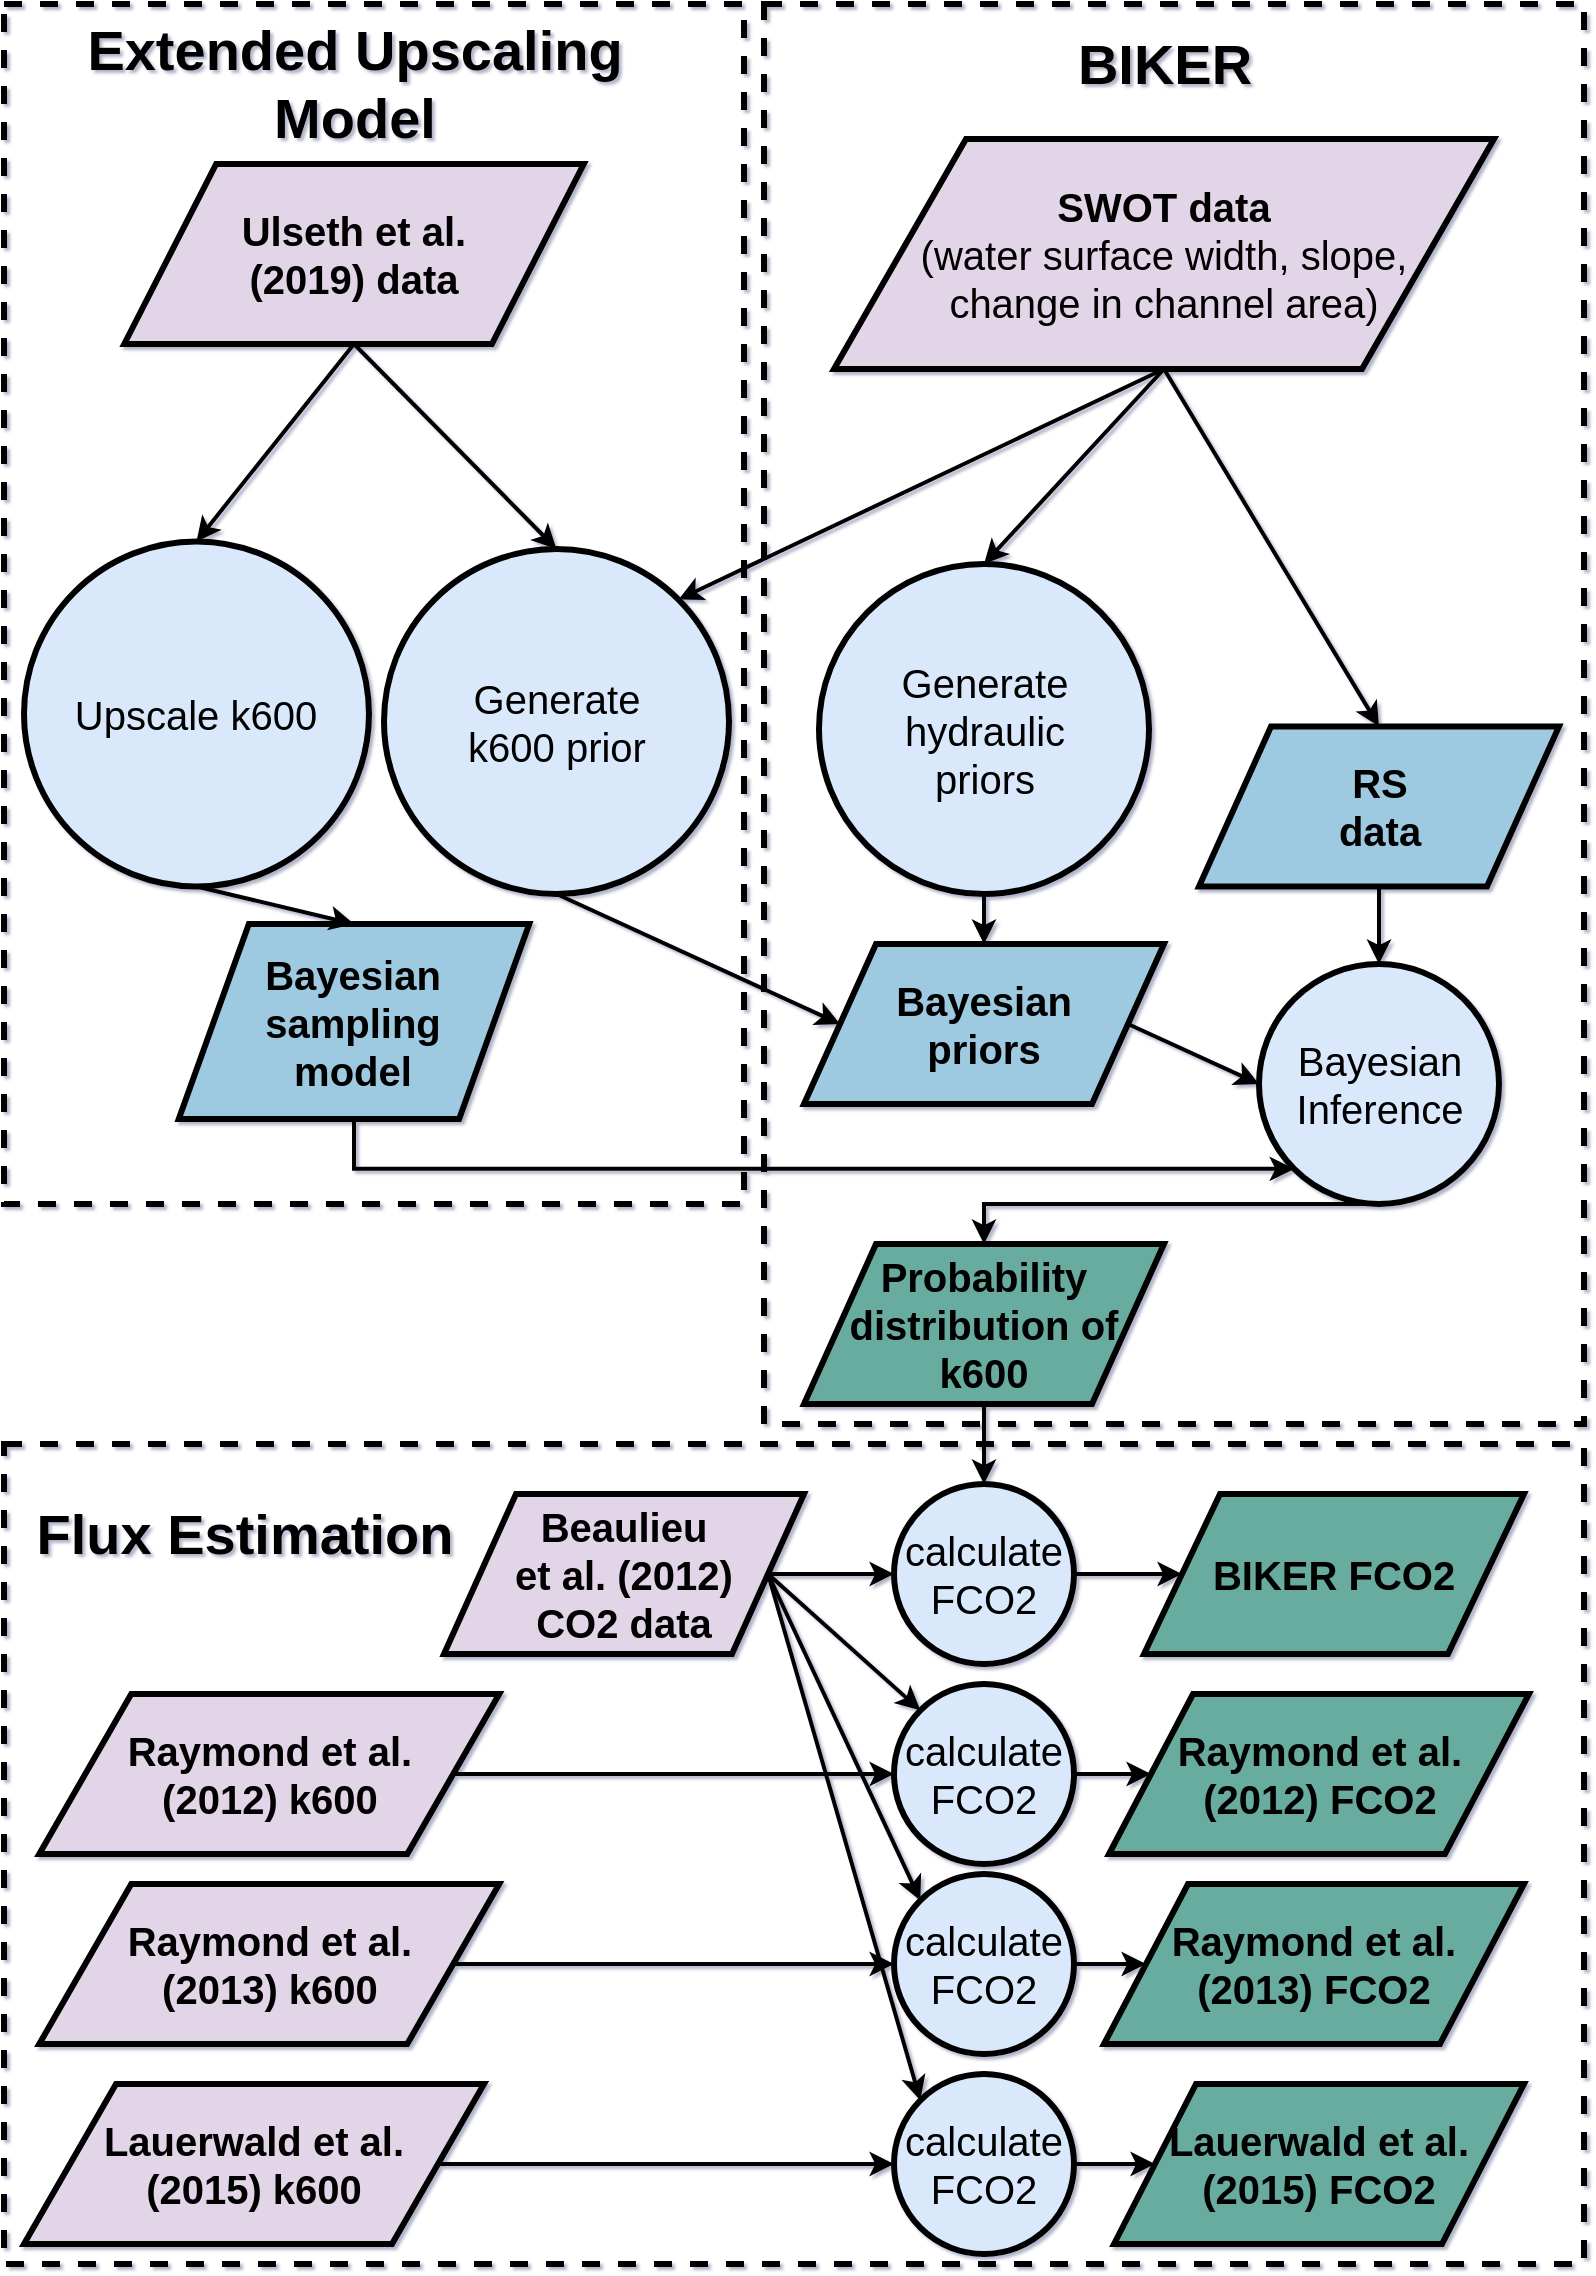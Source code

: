 <mxfile version="14.1.8" type="device"><diagram id="C5RBs43oDa-KdzZeNtuy" name="Page-1"><mxGraphModel dx="2031" dy="1174" grid="1" gridSize="10" guides="1" tooltips="1" connect="1" arrows="1" fold="1" page="1" pageScale="1" pageWidth="827" pageHeight="1169" background="none" math="1" shadow="1"><root><mxCell id="WIyWlLk6GJQsqaUBKTNV-0"/><mxCell id="WIyWlLk6GJQsqaUBKTNV-1" parent="WIyWlLk6GJQsqaUBKTNV-0"/><mxCell id="53dU3pnNc_hAtb30aAoG-48" value="" style="rounded=0;whiteSpace=wrap;html=1;dashed=1;fillColor=none;strokeWidth=3;" parent="WIyWlLk6GJQsqaUBKTNV-1" vertex="1"><mxGeometry x="20" y="740" width="790" height="410" as="geometry"/></mxCell><mxCell id="53dU3pnNc_hAtb30aAoG-87" value="calculate FCO2" style="ellipse;whiteSpace=wrap;html=1;aspect=fixed;fontSize=20;strokeWidth=3;fillColor=#dae8fc;strokeColor=#000000;" parent="WIyWlLk6GJQsqaUBKTNV-1" vertex="1"><mxGeometry x="465" y="1055" width="90" height="90" as="geometry"/></mxCell><mxCell id="53dU3pnNc_hAtb30aAoG-86" value="calculate FCO2" style="ellipse;whiteSpace=wrap;html=1;aspect=fixed;fontSize=20;strokeWidth=3;fillColor=#dae8fc;strokeColor=#000000;" parent="WIyWlLk6GJQsqaUBKTNV-1" vertex="1"><mxGeometry x="465" y="955" width="90" height="90" as="geometry"/></mxCell><mxCell id="FOS5KJVJBDsQWtd5JUdW-17" value="" style="rounded=0;whiteSpace=wrap;html=1;dashed=1;fillColor=none;strokeWidth=3;" parent="WIyWlLk6GJQsqaUBKTNV-1" vertex="1"><mxGeometry x="400" y="20" width="410" height="710" as="geometry"/></mxCell><mxCell id="FOS5KJVJBDsQWtd5JUdW-16" value="" style="rounded=0;whiteSpace=wrap;html=1;dashed=1;fillColor=none;strokeWidth=3;" parent="WIyWlLk6GJQsqaUBKTNV-1" vertex="1"><mxGeometry x="20" y="20" width="370" height="600" as="geometry"/></mxCell><mxCell id="J_m_CHEYNaCwnEqnWnwy-26" style="rounded=0;orthogonalLoop=1;jettySize=auto;html=1;exitX=0.5;exitY=1;exitDx=0;exitDy=0;entryX=0.5;entryY=0;entryDx=0;entryDy=0;fontSize=20;strokeWidth=2;" parent="WIyWlLk6GJQsqaUBKTNV-1" source="J_m_CHEYNaCwnEqnWnwy-0" target="J_m_CHEYNaCwnEqnWnwy-4" edge="1"><mxGeometry relative="1" as="geometry"><mxPoint x="210" y="345" as="sourcePoint"/></mxGeometry></mxCell><mxCell id="53dU3pnNc_hAtb30aAoG-24" style="rounded=0;orthogonalLoop=1;jettySize=auto;html=1;exitX=0.5;exitY=1;exitDx=0;exitDy=0;entryX=0.5;entryY=0;entryDx=0;entryDy=0;strokeWidth=2;" parent="WIyWlLk6GJQsqaUBKTNV-1" source="J_m_CHEYNaCwnEqnWnwy-0" target="53dU3pnNc_hAtb30aAoG-3" edge="1"><mxGeometry relative="1" as="geometry"><mxPoint x="210" y="345" as="sourcePoint"/></mxGeometry></mxCell><mxCell id="J_m_CHEYNaCwnEqnWnwy-0" value="&lt;font style=&quot;font-size: 20px&quot;&gt;&lt;b&gt;Ulseth et al.&lt;br&gt;(2019) data&lt;/b&gt;&lt;/font&gt;" style="shape=parallelogram;perimeter=parallelogramPerimeter;whiteSpace=wrap;html=1;fillColor=#e1d5e7;strokeColor=#000000;strokeWidth=3;" parent="WIyWlLk6GJQsqaUBKTNV-1" vertex="1"><mxGeometry x="80.13" y="100" width="229.75" height="90" as="geometry"/></mxCell><mxCell id="53dU3pnNc_hAtb30aAoG-57" style="edgeStyle=orthogonalEdgeStyle;rounded=0;orthogonalLoop=1;jettySize=auto;html=1;exitX=0.5;exitY=1;exitDx=0;exitDy=0;entryX=0;entryY=1;entryDx=0;entryDy=0;endArrow=classic;endFill=1;strokeWidth=2;" parent="WIyWlLk6GJQsqaUBKTNV-1" source="J_m_CHEYNaCwnEqnWnwy-2" target="53dU3pnNc_hAtb30aAoG-10" edge="1"><mxGeometry relative="1" as="geometry"><Array as="points"><mxPoint x="195" y="602"/></Array></mxGeometry></mxCell><mxCell id="J_m_CHEYNaCwnEqnWnwy-2" value="Bayesian&lt;br&gt;sampling&lt;br&gt;model" style="shape=parallelogram;perimeter=parallelogramPerimeter;whiteSpace=wrap;html=1;strokeColor=#000000;fontSize=20;fontStyle=1;strokeWidth=3;fillColor=#9ECAE1;" parent="WIyWlLk6GJQsqaUBKTNV-1" vertex="1"><mxGeometry x="107.38" y="480" width="175.25" height="97.5" as="geometry"/></mxCell><mxCell id="SmWPVkkoImiDSgMLRays-2" style="rounded=0;orthogonalLoop=1;jettySize=auto;html=1;exitX=0.5;exitY=1;exitDx=0;exitDy=0;entryX=0.5;entryY=0;entryDx=0;entryDy=0;endArrow=classic;endFill=1;strokeWidth=2;" parent="WIyWlLk6GJQsqaUBKTNV-1" source="FOS5KJVJBDsQWtd5JUdW-0" target="53dU3pnNc_hAtb30aAoG-54" edge="1"><mxGeometry relative="1" as="geometry"/></mxCell><mxCell id="FOS5KJVJBDsQWtd5JUdW-0" value="&lt;font style=&quot;font-size: 20px&quot;&gt;&lt;b&gt;SWOT&amp;nbsp;&lt;/b&gt;&lt;b&gt;data&lt;/b&gt;&lt;br&gt;(water surface width, slope, &lt;br&gt;change in channel area)&lt;br&gt;&lt;/font&gt;" style="shape=parallelogram;perimeter=parallelogramPerimeter;whiteSpace=wrap;html=1;strokeWidth=3;fillColor=#e1d5e7;" parent="WIyWlLk6GJQsqaUBKTNV-1" vertex="1"><mxGeometry x="435" y="87.5" width="330" height="115" as="geometry"/></mxCell><mxCell id="FOS5KJVJBDsQWtd5JUdW-3" value="&lt;font style=&quot;font-size: 28px&quot;&gt;&lt;b&gt;BIKER&lt;/b&gt;&lt;/font&gt;" style="text;html=1;align=center;verticalAlign=middle;resizable=0;points=[];autosize=1;" parent="WIyWlLk6GJQsqaUBKTNV-1" vertex="1"><mxGeometry x="550" y="40" width="100" height="20" as="geometry"/></mxCell><mxCell id="FOS5KJVJBDsQWtd5JUdW-4" value="&lt;b style=&quot;font-size: 28px&quot;&gt;&lt;font style=&quot;font-size: 28px&quot;&gt;&lt;font style=&quot;font-size: 28px&quot;&gt;Extended Upscaling&lt;br&gt;Model&lt;/font&gt;&lt;/font&gt;&lt;/b&gt;" style="text;html=1;align=center;verticalAlign=middle;resizable=0;points=[];autosize=1;" parent="WIyWlLk6GJQsqaUBKTNV-1" vertex="1"><mxGeometry x="55.01" y="40" width="280" height="40" as="geometry"/></mxCell><mxCell id="53dU3pnNc_hAtb30aAoG-77" style="edgeStyle=none;rounded=0;orthogonalLoop=1;jettySize=auto;html=1;exitX=0.5;exitY=1;exitDx=0;exitDy=0;entryX=0.5;entryY=0;entryDx=0;entryDy=0;endArrow=classic;endFill=1;strokeWidth=2;" parent="WIyWlLk6GJQsqaUBKTNV-1" source="FOS5KJVJBDsQWtd5JUdW-28" target="53dU3pnNc_hAtb30aAoG-51" edge="1"><mxGeometry relative="1" as="geometry"><mxPoint x="510" y="790" as="sourcePoint"/></mxGeometry></mxCell><mxCell id="FOS5KJVJBDsQWtd5JUdW-28" value="&lt;span style=&quot;font-size: 20px&quot;&gt;&lt;b&gt;Probability distribution of k600&lt;br&gt;&lt;/b&gt;&lt;/span&gt;" style="shape=parallelogram;perimeter=parallelogramPerimeter;whiteSpace=wrap;html=1;strokeColor=#000000;strokeWidth=3;fillColor=#67AB9F;" parent="WIyWlLk6GJQsqaUBKTNV-1" vertex="1"><mxGeometry x="420" y="640" width="180" height="80" as="geometry"/></mxCell><mxCell id="U7epotphBUFHb5UD7GOy-8" style="edgeStyle=orthogonalEdgeStyle;rounded=0;orthogonalLoop=1;jettySize=auto;html=1;exitX=0.5;exitY=1;exitDx=0;exitDy=0;entryX=0.5;entryY=0;entryDx=0;entryDy=0;strokeWidth=2;" parent="WIyWlLk6GJQsqaUBKTNV-1" source="53dU3pnNc_hAtb30aAoG-10" target="FOS5KJVJBDsQWtd5JUdW-28" edge="1"><mxGeometry relative="1" as="geometry"><Array as="points"><mxPoint x="510" y="620"/></Array></mxGeometry></mxCell><mxCell id="53dU3pnNc_hAtb30aAoG-10" value="&lt;font style=&quot;font-size: 20px&quot;&gt;Bayesian Inference&lt;/font&gt;" style="ellipse;whiteSpace=wrap;html=1;aspect=fixed;fontSize=20;strokeWidth=3;fillColor=#dae8fc;strokeColor=#000000;" parent="WIyWlLk6GJQsqaUBKTNV-1" vertex="1"><mxGeometry x="647.5" y="500" width="120" height="120" as="geometry"/></mxCell><mxCell id="53dU3pnNc_hAtb30aAoG-35" style="edgeStyle=none;rounded=0;orthogonalLoop=1;jettySize=auto;html=1;exitX=0.5;exitY=1;exitDx=0;exitDy=0;entryX=0.5;entryY=0;entryDx=0;entryDy=0;strokeWidth=2;" parent="WIyWlLk6GJQsqaUBKTNV-1" source="53dU3pnNc_hAtb30aAoG-11" target="53dU3pnNc_hAtb30aAoG-14" edge="1"><mxGeometry relative="1" as="geometry"/></mxCell><mxCell id="53dU3pnNc_hAtb30aAoG-11" value="Generate hydraulic&lt;br&gt;priors" style="ellipse;whiteSpace=wrap;html=1;aspect=fixed;fontSize=20;strokeWidth=3;fillColor=#dae8fc;strokeColor=#000000;" parent="WIyWlLk6GJQsqaUBKTNV-1" vertex="1"><mxGeometry x="427.5" y="300" width="165" height="165" as="geometry"/></mxCell><mxCell id="53dU3pnNc_hAtb30aAoG-14" value="&lt;span style=&quot;font-size: 20px&quot;&gt;&lt;b&gt;Bayesian&lt;br&gt;priors&lt;/b&gt;&lt;/span&gt;" style="shape=parallelogram;perimeter=parallelogramPerimeter;whiteSpace=wrap;html=1;fillColor=#9ecae1;strokeColor=#000000;strokeWidth=3;" parent="WIyWlLk6GJQsqaUBKTNV-1" vertex="1"><mxGeometry x="420" y="490" width="180" height="80" as="geometry"/></mxCell><mxCell id="53dU3pnNc_hAtb30aAoG-49" value="&lt;span style=&quot;font-size: 28px&quot;&gt;&lt;b&gt;Flux Estimation&lt;/b&gt;&lt;/span&gt;" style="text;html=1;align=center;verticalAlign=middle;resizable=0;points=[];autosize=1;" parent="WIyWlLk6GJQsqaUBKTNV-1" vertex="1"><mxGeometry x="30" y="775" width="220" height="20" as="geometry"/></mxCell><mxCell id="53dU3pnNc_hAtb30aAoG-75" style="edgeStyle=none;rounded=0;orthogonalLoop=1;jettySize=auto;html=1;exitX=1;exitY=0.5;exitDx=0;exitDy=0;entryX=0;entryY=0.5;entryDx=0;entryDy=0;endArrow=classic;endFill=1;strokeWidth=2;" parent="WIyWlLk6GJQsqaUBKTNV-1" source="53dU3pnNc_hAtb30aAoG-50" target="53dU3pnNc_hAtb30aAoG-51" edge="1"><mxGeometry relative="1" as="geometry"/></mxCell><mxCell id="53dU3pnNc_hAtb30aAoG-84" style="rounded=0;orthogonalLoop=1;jettySize=auto;html=1;exitX=1;exitY=0.5;exitDx=0;exitDy=0;endArrow=classic;endFill=1;strokeWidth=2;entryX=0;entryY=0;entryDx=0;entryDy=0;" parent="WIyWlLk6GJQsqaUBKTNV-1" source="53dU3pnNc_hAtb30aAoG-50" target="53dU3pnNc_hAtb30aAoG-86" edge="1"><mxGeometry relative="1" as="geometry"><mxPoint x="460" y="1010" as="targetPoint"/></mxGeometry></mxCell><mxCell id="53dU3pnNc_hAtb30aAoG-85" style="edgeStyle=none;rounded=0;orthogonalLoop=1;jettySize=auto;html=1;exitX=1;exitY=0.5;exitDx=0;exitDy=0;entryX=0;entryY=0;entryDx=0;entryDy=0;endArrow=classic;endFill=1;strokeWidth=2;" parent="WIyWlLk6GJQsqaUBKTNV-1" source="53dU3pnNc_hAtb30aAoG-50" target="53dU3pnNc_hAtb30aAoG-87" edge="1"><mxGeometry relative="1" as="geometry"><mxPoint x="470" y="1100" as="targetPoint"/></mxGeometry></mxCell><mxCell id="U7epotphBUFHb5UD7GOy-9" style="rounded=0;orthogonalLoop=1;jettySize=auto;html=1;exitX=1;exitY=0.5;exitDx=0;exitDy=0;entryX=0;entryY=0;entryDx=0;entryDy=0;strokeWidth=2;" parent="WIyWlLk6GJQsqaUBKTNV-1" source="53dU3pnNc_hAtb30aAoG-50" target="U7epotphBUFHb5UD7GOy-2" edge="1"><mxGeometry relative="1" as="geometry"/></mxCell><mxCell id="53dU3pnNc_hAtb30aAoG-50" value="&lt;span style=&quot;font-size: 20px&quot;&gt;&lt;b&gt;Beaulieu&lt;br&gt;et al. (2012)&lt;br&gt;CO2 data&lt;/b&gt;&lt;/span&gt;" style="shape=parallelogram;perimeter=parallelogramPerimeter;whiteSpace=wrap;html=1;fillColor=#e1d5e7;strokeColor=#000000;strokeWidth=3;" parent="WIyWlLk6GJQsqaUBKTNV-1" vertex="1"><mxGeometry x="240" y="765" width="180" height="80" as="geometry"/></mxCell><mxCell id="53dU3pnNc_hAtb30aAoG-76" style="edgeStyle=none;rounded=0;orthogonalLoop=1;jettySize=auto;html=1;exitX=1;exitY=0.5;exitDx=0;exitDy=0;entryX=0;entryY=0.5;entryDx=0;entryDy=0;endArrow=classic;endFill=1;strokeWidth=2;" parent="WIyWlLk6GJQsqaUBKTNV-1" source="53dU3pnNc_hAtb30aAoG-51" target="53dU3pnNc_hAtb30aAoG-59" edge="1"><mxGeometry relative="1" as="geometry"/></mxCell><mxCell id="53dU3pnNc_hAtb30aAoG-51" value="calculate FCO2" style="ellipse;whiteSpace=wrap;html=1;aspect=fixed;fontSize=20;strokeWidth=3;fillColor=#dae8fc;strokeColor=#000000;" parent="WIyWlLk6GJQsqaUBKTNV-1" vertex="1"><mxGeometry x="465" y="760" width="90" height="90" as="geometry"/></mxCell><mxCell id="53dU3pnNc_hAtb30aAoG-56" style="edgeStyle=none;rounded=0;orthogonalLoop=1;jettySize=auto;html=1;exitX=0.5;exitY=1;exitDx=0;exitDy=0;entryX=0.5;entryY=0;entryDx=0;entryDy=0;endArrow=classic;endFill=1;strokeWidth=2;" parent="WIyWlLk6GJQsqaUBKTNV-1" source="53dU3pnNc_hAtb30aAoG-54" target="53dU3pnNc_hAtb30aAoG-10" edge="1"><mxGeometry relative="1" as="geometry"/></mxCell><mxCell id="53dU3pnNc_hAtb30aAoG-54" value="&lt;span style=&quot;font-size: 20px&quot;&gt;&lt;b&gt;RS&lt;br&gt;data&lt;/b&gt;&lt;/span&gt;" style="shape=parallelogram;perimeter=parallelogramPerimeter;whiteSpace=wrap;html=1;fillColor=#9ecae1;strokeColor=#000000;strokeWidth=3;" parent="WIyWlLk6GJQsqaUBKTNV-1" vertex="1"><mxGeometry x="617.5" y="381.25" width="180" height="80" as="geometry"/></mxCell><mxCell id="53dU3pnNc_hAtb30aAoG-37" style="edgeStyle=none;rounded=0;orthogonalLoop=1;jettySize=auto;html=1;exitX=1;exitY=0.5;exitDx=0;exitDy=0;entryX=0;entryY=0.5;entryDx=0;entryDy=0;strokeWidth=2;" parent="WIyWlLk6GJQsqaUBKTNV-1" source="53dU3pnNc_hAtb30aAoG-14" target="53dU3pnNc_hAtb30aAoG-10" edge="1"><mxGeometry relative="1" as="geometry"/></mxCell><mxCell id="53dU3pnNc_hAtb30aAoG-59" value="&lt;span style=&quot;font-size: 20px&quot;&gt;&lt;b&gt;BIKER FCO2&lt;br&gt;&lt;/b&gt;&lt;/span&gt;" style="shape=parallelogram;perimeter=parallelogramPerimeter;whiteSpace=wrap;html=1;strokeColor=#000000;strokeWidth=3;fillColor=#67AB9F;" parent="WIyWlLk6GJQsqaUBKTNV-1" vertex="1"><mxGeometry x="590" y="765" width="190" height="80" as="geometry"/></mxCell><mxCell id="53dU3pnNc_hAtb30aAoG-60" value="&lt;span style=&quot;font-size: 20px&quot;&gt;&lt;b&gt;Lauerwald et al. (2015) FCO2&lt;br&gt;&lt;/b&gt;&lt;/span&gt;" style="shape=parallelogram;perimeter=parallelogramPerimeter;whiteSpace=wrap;html=1;strokeColor=#000000;strokeWidth=3;fillColor=#67AB9F;" parent="WIyWlLk6GJQsqaUBKTNV-1" vertex="1"><mxGeometry x="575" y="1060" width="205" height="80" as="geometry"/></mxCell><mxCell id="53dU3pnNc_hAtb30aAoG-61" value="&lt;span style=&quot;font-size: 20px&quot;&gt;&lt;b&gt;Raymond et al.&lt;br&gt;(2013) FCO2&lt;br&gt;&lt;/b&gt;&lt;/span&gt;" style="shape=parallelogram;perimeter=parallelogramPerimeter;whiteSpace=wrap;html=1;strokeColor=#000000;strokeWidth=3;fillColor=#67AB9F;" parent="WIyWlLk6GJQsqaUBKTNV-1" vertex="1"><mxGeometry x="570" y="960" width="210" height="80" as="geometry"/></mxCell><mxCell id="53dU3pnNc_hAtb30aAoG-36" style="edgeStyle=none;rounded=0;orthogonalLoop=1;jettySize=auto;html=1;exitX=0.5;exitY=1;exitDx=0;exitDy=0;entryX=0;entryY=0.5;entryDx=0;entryDy=0;strokeWidth=2;" parent="WIyWlLk6GJQsqaUBKTNV-1" source="53dU3pnNc_hAtb30aAoG-3" target="53dU3pnNc_hAtb30aAoG-14" edge="1"><mxGeometry relative="1" as="geometry"/></mxCell><mxCell id="53dU3pnNc_hAtb30aAoG-34" style="rounded=0;orthogonalLoop=1;jettySize=auto;html=1;exitX=0.5;exitY=1;exitDx=0;exitDy=0;entryX=0.5;entryY=0;entryDx=0;entryDy=0;strokeWidth=2;" parent="WIyWlLk6GJQsqaUBKTNV-1" source="FOS5KJVJBDsQWtd5JUdW-0" target="53dU3pnNc_hAtb30aAoG-11" edge="1"><mxGeometry relative="1" as="geometry"><mxPoint x="605" y="350" as="sourcePoint"/></mxGeometry></mxCell><mxCell id="53dU3pnNc_hAtb30aAoG-79" style="edgeStyle=none;rounded=0;orthogonalLoop=1;jettySize=auto;html=1;exitX=1;exitY=0.5;exitDx=0;exitDy=0;entryX=0;entryY=0.5;entryDx=0;entryDy=0;endArrow=classic;endFill=1;strokeWidth=2;" parent="WIyWlLk6GJQsqaUBKTNV-1" source="53dU3pnNc_hAtb30aAoG-65" target="53dU3pnNc_hAtb30aAoG-86" edge="1"><mxGeometry relative="1" as="geometry"><mxPoint x="465" y="930" as="targetPoint"/></mxGeometry></mxCell><mxCell id="53dU3pnNc_hAtb30aAoG-65" value="&lt;span style=&quot;font-size: 20px&quot;&gt;&lt;b&gt;Raymond et al.&lt;br&gt;(2013) k600&lt;/b&gt;&lt;/span&gt;&lt;span style=&quot;color: rgba(0 , 0 , 0 , 0) ; font-family: monospace ; font-size: 0px&quot;&gt;%3CmxGraphModel%3E%3Croot%3E%3CmxCell%20id%3D%220%22%2F%3E%3CmxCell%20id%3D%221%22%20parent%3D%220%22%2F%3E%3CmxCell%20id%3D%222%22%20value%3D%22%26lt%3Bspan%20style%3D%26quot%3Bfont-size%3A%2020px%26quot%3B%26gt%3B%26lt%3Bb%26gt%3BCO2%20data%26lt%3B%2Fb%26gt%3B%26lt%3B%2Fspan%26gt%3B%22%20style%3D%22shape%3Dparallelogram%3Bperimeter%3DparallelogramPerimeter%3BwhiteSpace%3Dwrap%3Bhtml%3D1%3BfillColor%3D%23e1d5e7%3BstrokeColor%3D%23000000%3BstrokeWidth%3D3%3B%22%20vertex%3D%221%22%20parent%3D%221%22%3E%3CmxGeometry%20x%3D%2240%22%20y%3D%221005%22%20width%3D%22180%22%20height%3D%2280%22%20as%3D%22geometry%22%2F%3E%3C%2FmxCell%3E%3C%2Froot%3E%3C%2FmxGraphModel%3E&lt;/span&gt;" style="shape=parallelogram;perimeter=parallelogramPerimeter;whiteSpace=wrap;html=1;strokeColor=#000000;strokeWidth=3;fillColor=#E1D5E7;" parent="WIyWlLk6GJQsqaUBKTNV-1" vertex="1"><mxGeometry x="37.63" y="960" width="230" height="80" as="geometry"/></mxCell><mxCell id="53dU3pnNc_hAtb30aAoG-81" style="edgeStyle=none;rounded=0;orthogonalLoop=1;jettySize=auto;html=1;exitX=1;exitY=0.5;exitDx=0;exitDy=0;entryX=0;entryY=0.5;entryDx=0;entryDy=0;endArrow=classic;endFill=1;strokeWidth=2;" parent="WIyWlLk6GJQsqaUBKTNV-1" source="53dU3pnNc_hAtb30aAoG-67" target="53dU3pnNc_hAtb30aAoG-87" edge="1"><mxGeometry relative="1" as="geometry"><mxPoint x="470" y="1100" as="targetPoint"/></mxGeometry></mxCell><mxCell id="53dU3pnNc_hAtb30aAoG-67" value="&lt;span style=&quot;font-size: 20px&quot;&gt;&lt;b&gt;Lauerwald et al.&lt;br&gt;(2015) k600&lt;/b&gt;&lt;/span&gt;&lt;span style=&quot;color: rgba(0 , 0 , 0 , 0) ; font-family: monospace ; font-size: 0px&quot;&gt;%3CmxGraphModel%3E%3Croot%3E%3CmxCell%20id%3D%220%22%2F%3E%3CmxCell%20id%3D%221%22%20parent%3D%220%22%2F%3E%3CmxCell%20id%3D%222%22%20value%3D%22%26lt%3Bspan%20style%3D%26quot%3Bfont-size%3A%2020px%26quot%3B%26gt%3B%26lt%3Bb%26gt%3BCO2%20data%26lt%3B%2Fb%26gt%3B%26lt%3B%2Fspan%26gt%3B%22%20style%3D%22shape%3Dparallelogram%3Bperimeter%3DparallelogramPerimeter%3BwhiteSpace%3Dwrap%3Bhtml%3D1%3BfillColor%3D%23e1d5e7%3BstrokeColor%3D%23000000%3BstrokeWidth%3D3%3B%22%20vertex%3D%221%22%20parent%3D%221%22%3E%3CmxGeometry%20x%3D%2240%22%20y%3D%221005%22%20width%3D%22180%22%20height%3D%2280%22%20as%3D%22geometry%22%2F%3E%3C%2FmxCell%3E%3C%2Froot%3E%3C%2FmxGraphModel%3E&lt;/span&gt;" style="shape=parallelogram;perimeter=parallelogramPerimeter;whiteSpace=wrap;html=1;strokeColor=#000000;strokeWidth=3;fillColor=#E1D5E7;" parent="WIyWlLk6GJQsqaUBKTNV-1" vertex="1"><mxGeometry x="30" y="1060" width="230" height="80" as="geometry"/></mxCell><mxCell id="53dU3pnNc_hAtb30aAoG-80" style="edgeStyle=none;rounded=0;orthogonalLoop=1;jettySize=auto;html=1;exitX=1;exitY=0.5;exitDx=0;exitDy=0;entryX=0;entryY=0.5;entryDx=0;entryDy=0;endArrow=classic;endFill=1;strokeWidth=2;" parent="WIyWlLk6GJQsqaUBKTNV-1" source="53dU3pnNc_hAtb30aAoG-86" target="53dU3pnNc_hAtb30aAoG-61" edge="1"><mxGeometry relative="1" as="geometry"><mxPoint x="565" y="930" as="sourcePoint"/></mxGeometry></mxCell><mxCell id="53dU3pnNc_hAtb30aAoG-82" style="edgeStyle=none;rounded=0;orthogonalLoop=1;jettySize=auto;html=1;exitX=1;exitY=0.5;exitDx=0;exitDy=0;entryX=0;entryY=0.5;entryDx=0;entryDy=0;endArrow=classic;endFill=1;strokeWidth=2;" parent="WIyWlLk6GJQsqaUBKTNV-1" source="53dU3pnNc_hAtb30aAoG-87" target="53dU3pnNc_hAtb30aAoG-60" edge="1"><mxGeometry relative="1" as="geometry"><mxPoint x="550" y="1100" as="sourcePoint"/></mxGeometry></mxCell><mxCell id="SmWPVkkoImiDSgMLRays-1" style="rounded=0;orthogonalLoop=1;jettySize=auto;html=1;exitX=0.5;exitY=1;exitDx=0;exitDy=0;entryX=1;entryY=0;entryDx=0;entryDy=0;strokeWidth=2;" parent="WIyWlLk6GJQsqaUBKTNV-1" source="FOS5KJVJBDsQWtd5JUdW-0" target="53dU3pnNc_hAtb30aAoG-3" edge="1"><mxGeometry relative="1" as="geometry"><mxPoint x="610" y="195" as="sourcePoint"/><mxPoint x="500" y="380" as="targetPoint"/></mxGeometry></mxCell><mxCell id="53dU3pnNc_hAtb30aAoG-3" value="Generate&lt;br&gt;k600 prior" style="ellipse;whiteSpace=wrap;html=1;aspect=fixed;fontSize=20;strokeWidth=3;fillColor=#dae8fc;strokeColor=#000000;" parent="WIyWlLk6GJQsqaUBKTNV-1" vertex="1"><mxGeometry x="210" y="292.5" width="172.5" height="172.5" as="geometry"/></mxCell><mxCell id="J_m_CHEYNaCwnEqnWnwy-4" value="Upscale k600" style="ellipse;whiteSpace=wrap;html=1;aspect=fixed;fontSize=20;strokeWidth=3;fillColor=#dae8fc;strokeColor=#000000;" parent="WIyWlLk6GJQsqaUBKTNV-1" vertex="1"><mxGeometry x="30" y="288.76" width="172.49" height="172.49" as="geometry"/></mxCell><mxCell id="U7epotphBUFHb5UD7GOy-7" style="edgeStyle=orthogonalEdgeStyle;rounded=0;orthogonalLoop=1;jettySize=auto;html=1;exitX=1;exitY=0.5;exitDx=0;exitDy=0;entryX=0;entryY=0.5;entryDx=0;entryDy=0;strokeWidth=2;" parent="WIyWlLk6GJQsqaUBKTNV-1" source="U7epotphBUFHb5UD7GOy-2" target="U7epotphBUFHb5UD7GOy-5" edge="1"><mxGeometry relative="1" as="geometry"/></mxCell><mxCell id="U7epotphBUFHb5UD7GOy-2" value="calculate FCO2" style="ellipse;whiteSpace=wrap;html=1;aspect=fixed;fontSize=20;strokeWidth=3;fillColor=#dae8fc;strokeColor=#000000;" parent="WIyWlLk6GJQsqaUBKTNV-1" vertex="1"><mxGeometry x="465" y="860" width="90" height="90" as="geometry"/></mxCell><mxCell id="U7epotphBUFHb5UD7GOy-3" style="edgeStyle=none;rounded=0;orthogonalLoop=1;jettySize=auto;html=1;exitX=1;exitY=0.5;exitDx=0;exitDy=0;entryX=0;entryY=0.5;entryDx=0;entryDy=0;endArrow=classic;endFill=1;strokeWidth=2;" parent="WIyWlLk6GJQsqaUBKTNV-1" source="U7epotphBUFHb5UD7GOy-4" target="U7epotphBUFHb5UD7GOy-2" edge="1"><mxGeometry relative="1" as="geometry"><mxPoint x="465" y="840" as="targetPoint"/></mxGeometry></mxCell><mxCell id="U7epotphBUFHb5UD7GOy-4" value="&lt;span style=&quot;font-size: 20px&quot;&gt;&lt;b&gt;Raymond et al.&lt;br&gt;(2012) k600&lt;/b&gt;&lt;/span&gt;&lt;span style=&quot;color: rgba(0 , 0 , 0 , 0) ; font-family: monospace ; font-size: 0px&quot;&gt;%3CmxGraphModel%3E%3Croot%3E%3CmxCell%20id%3D%220%22%2F%3E%3CmxCell%20id%3D%221%22%20parent%3D%220%22%2F%3E%3CmxCell%20id%3D%222%22%20value%3D%22%26lt%3Bspan%20style%3D%26quot%3Bfont-size%3A%2020px%26quot%3B%26gt%3B%26lt%3Bb%26gt%3BCO2%20data%26lt%3B%2Fb%26gt%3B%26lt%3B%2Fspan%26gt%3B%22%20style%3D%22shape%3Dparallelogram%3Bperimeter%3DparallelogramPerimeter%3BwhiteSpace%3Dwrap%3Bhtml%3D1%3BfillColor%3D%23e1d5e7%3BstrokeColor%3D%23000000%3BstrokeWidth%3D3%3B%22%20vertex%3D%221%22%20parent%3D%221%22%3E%3CmxGeometry%20x%3D%2240%22%20y%3D%221005%22%20width%3D%22180%22%20height%3D%2280%22%20as%3D%22geometry%22%2F%3E%3C%2FmxCell%3E%3C%2Froot%3E%3C%2FmxGraphModel%3E&lt;/span&gt;" style="shape=parallelogram;perimeter=parallelogramPerimeter;whiteSpace=wrap;html=1;strokeColor=#000000;strokeWidth=3;fillColor=#E1D5E7;" parent="WIyWlLk6GJQsqaUBKTNV-1" vertex="1"><mxGeometry x="37.63" y="865" width="230" height="80" as="geometry"/></mxCell><mxCell id="U7epotphBUFHb5UD7GOy-5" value="&lt;span style=&quot;font-size: 20px&quot;&gt;&lt;b&gt;Raymond et al.&lt;br&gt;(2012) FCO2&lt;br&gt;&lt;/b&gt;&lt;/span&gt;" style="shape=parallelogram;perimeter=parallelogramPerimeter;whiteSpace=wrap;html=1;strokeColor=#000000;strokeWidth=3;fillColor=#67AB9F;" parent="WIyWlLk6GJQsqaUBKTNV-1" vertex="1"><mxGeometry x="572.5" y="865" width="210" height="80" as="geometry"/></mxCell><mxCell id="J_m_CHEYNaCwnEqnWnwy-28" style="rounded=0;orthogonalLoop=1;jettySize=auto;html=1;exitX=0.5;exitY=1;exitDx=0;exitDy=0;entryX=0.5;entryY=0;entryDx=0;entryDy=0;fontSize=20;strokeWidth=2;" parent="WIyWlLk6GJQsqaUBKTNV-1" source="J_m_CHEYNaCwnEqnWnwy-4" target="J_m_CHEYNaCwnEqnWnwy-2" edge="1"><mxGeometry relative="1" as="geometry"/></mxCell></root></mxGraphModel></diagram></mxfile>